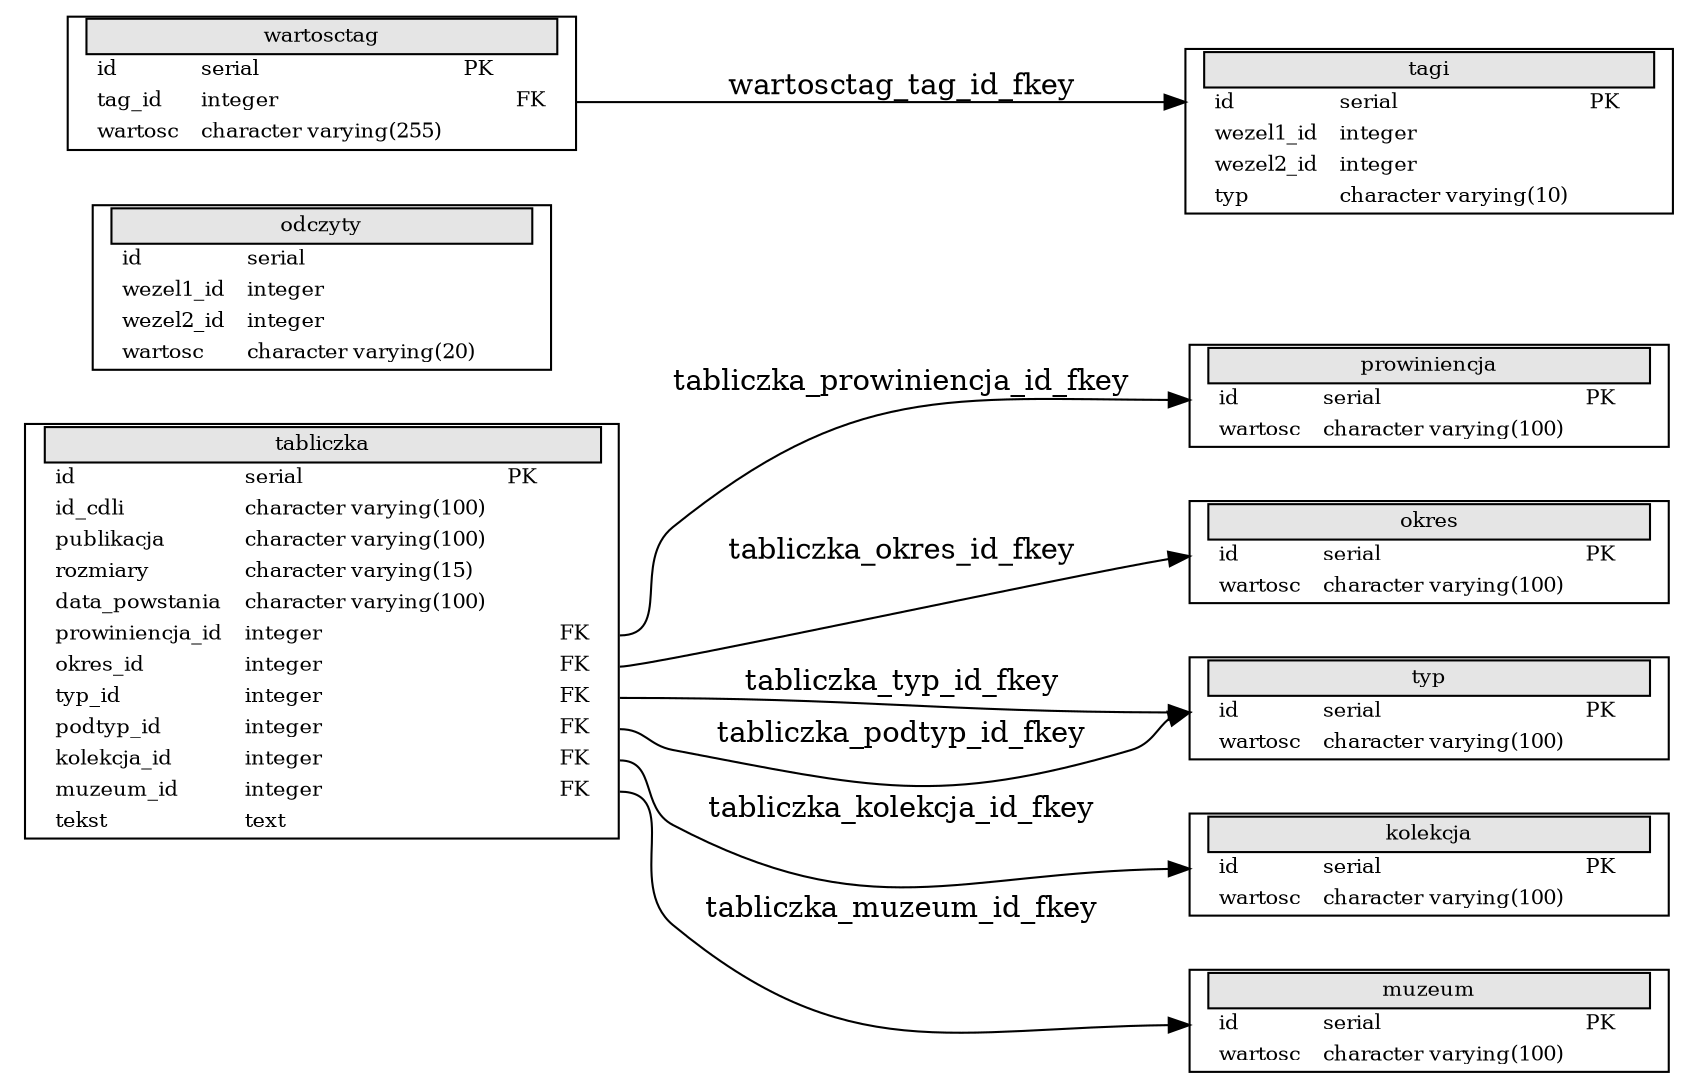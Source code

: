 digraph g {
graph [
rankdir = "LR",
concentrate = true,
ratio = auto
];
node [
fontsize = "10",
shape = record
];
edge [
];

"kolekcja" [shape = plaintext, label = < <TABLE BORDER="1" CELLBORDER="0" CELLSPACING="0"> <TR ><TD PORT="ltcol0"> </TD> <TD bgcolor="grey90" border="1" COLSPAN="4"> \N </TD> <TD PORT="rtcol0"></TD></TR>  <TR><TD PORT="ltcol1" ></TD><TD align="left" > id </TD><TD align="left" > serial </TD><TD align="left" > PK </TD><TD align="left" >  </TD><TD align="left" PORT="rtcol1"> </TD></TR> <TR><TD PORT="ltcol2" ></TD><TD align="left" > wartosc </TD><TD align="left" > character varying(100) </TD><TD align="left" >  </TD><TD align="left" >  </TD><TD align="left" PORT="rtcol2"> </TD></TR> </TABLE>> ];

"muzeum" [shape = plaintext, label = < <TABLE BORDER="1" CELLBORDER="0" CELLSPACING="0"> <TR ><TD PORT="ltcol0"> </TD> <TD bgcolor="grey90" border="1" COLSPAN="4"> \N </TD> <TD PORT="rtcol0"></TD></TR>  <TR><TD PORT="ltcol1" ></TD><TD align="left" > id </TD><TD align="left" > serial </TD><TD align="left" > PK </TD><TD align="left" >  </TD><TD align="left" PORT="rtcol1"> </TD></TR> <TR><TD PORT="ltcol2" ></TD><TD align="left" > wartosc </TD><TD align="left" > character varying(100) </TD><TD align="left" >  </TD><TD align="left" >  </TD><TD align="left" PORT="rtcol2"> </TD></TR> </TABLE>> ];

"odczyty" [shape = plaintext, label = < <TABLE BORDER="1" CELLBORDER="0" CELLSPACING="0"> <TR ><TD PORT="ltcol0"> </TD> <TD bgcolor="grey90" border="1" COLSPAN="4"> \N </TD> <TD PORT="rtcol0"></TD></TR>  <TR><TD PORT="ltcol1" ></TD><TD align="left" > id </TD><TD align="left" > serial </TD><TD align="left" >  </TD><TD align="left" >  </TD><TD align="left" PORT="rtcol1"> </TD></TR> <TR><TD PORT="ltcol2" ></TD><TD align="left" > wezel1_id </TD><TD align="left" > integer </TD><TD align="left" >  </TD><TD align="left" >  </TD><TD align="left" PORT="rtcol2"> </TD></TR> <TR><TD PORT="ltcol3" ></TD><TD align="left" > wezel2_id </TD><TD align="left" > integer </TD><TD align="left" >  </TD><TD align="left" >  </TD><TD align="left" PORT="rtcol3"> </TD></TR> <TR><TD PORT="ltcol4" ></TD><TD align="left" > wartosc </TD><TD align="left" > character varying(20) </TD><TD align="left" >  </TD><TD align="left" >  </TD><TD align="left" PORT="rtcol4"> </TD></TR> </TABLE>> ];

"okres" [shape = plaintext, label = < <TABLE BORDER="1" CELLBORDER="0" CELLSPACING="0"> <TR ><TD PORT="ltcol0"> </TD> <TD bgcolor="grey90" border="1" COLSPAN="4"> \N </TD> <TD PORT="rtcol0"></TD></TR>  <TR><TD PORT="ltcol1" ></TD><TD align="left" > id </TD><TD align="left" > serial </TD><TD align="left" > PK </TD><TD align="left" >  </TD><TD align="left" PORT="rtcol1"> </TD></TR> <TR><TD PORT="ltcol2" ></TD><TD align="left" > wartosc </TD><TD align="left" > character varying(100) </TD><TD align="left" >  </TD><TD align="left" >  </TD><TD align="left" PORT="rtcol2"> </TD></TR> </TABLE>> ];

"prowiniencja" [shape = plaintext, label = < <TABLE BORDER="1" CELLBORDER="0" CELLSPACING="0"> <TR ><TD PORT="ltcol0"> </TD> <TD bgcolor="grey90" border="1" COLSPAN="4"> \N </TD> <TD PORT="rtcol0"></TD></TR>  <TR><TD PORT="ltcol1" ></TD><TD align="left" > id </TD><TD align="left" > serial </TD><TD align="left" > PK </TD><TD align="left" >  </TD><TD align="left" PORT="rtcol1"> </TD></TR> <TR><TD PORT="ltcol2" ></TD><TD align="left" > wartosc </TD><TD align="left" > character varying(100) </TD><TD align="left" >  </TD><TD align="left" >  </TD><TD align="left" PORT="rtcol2"> </TD></TR> </TABLE>> ];

"tabliczka" [shape = plaintext, label = < <TABLE BORDER="1" CELLBORDER="0" CELLSPACING="0"> <TR ><TD PORT="ltcol0"> </TD> <TD bgcolor="grey90" border="1" COLSPAN="4"> \N </TD> <TD PORT="rtcol0"></TD></TR>  <TR><TD PORT="ltcol1" ></TD><TD align="left" > id </TD><TD align="left" > serial </TD><TD align="left" > PK </TD><TD align="left" >  </TD><TD align="left" PORT="rtcol1"> </TD></TR> <TR><TD PORT="ltcol2" ></TD><TD align="left" > id_cdli </TD><TD align="left" > character varying(100) </TD><TD align="left" >  </TD><TD align="left" >  </TD><TD align="left" PORT="rtcol2"> </TD></TR> <TR><TD PORT="ltcol3" ></TD><TD align="left" > publikacja </TD><TD align="left" > character varying(100) </TD><TD align="left" >  </TD><TD align="left" >  </TD><TD align="left" PORT="rtcol3"> </TD></TR> <TR><TD PORT="ltcol4" ></TD><TD align="left" > rozmiary </TD><TD align="left" > character varying(15) </TD><TD align="left" >  </TD><TD align="left" >  </TD><TD align="left" PORT="rtcol4"> </TD></TR> <TR><TD PORT="ltcol5" ></TD><TD align="left" > data_powstania </TD><TD align="left" > character varying(100) </TD><TD align="left" >  </TD><TD align="left" >  </TD><TD align="left" PORT="rtcol5"> </TD></TR> <TR><TD PORT="ltcol6" ></TD><TD align="left" > prowiniencja_id </TD><TD align="left" > integer </TD><TD align="left" >  </TD><TD align="left" > FK </TD><TD align="left" PORT="rtcol6"> </TD></TR> <TR><TD PORT="ltcol7" ></TD><TD align="left" > okres_id </TD><TD align="left" > integer </TD><TD align="left" >  </TD><TD align="left" > FK </TD><TD align="left" PORT="rtcol7"> </TD></TR> <TR><TD PORT="ltcol8" ></TD><TD align="left" > typ_id </TD><TD align="left" > integer </TD><TD align="left" >  </TD><TD align="left" > FK </TD><TD align="left" PORT="rtcol8"> </TD></TR> <TR><TD PORT="ltcol9" ></TD><TD align="left" > podtyp_id </TD><TD align="left" > integer </TD><TD align="left" >  </TD><TD align="left" > FK </TD><TD align="left" PORT="rtcol9"> </TD></TR> <TR><TD PORT="ltcol10" ></TD><TD align="left" > kolekcja_id </TD><TD align="left" > integer </TD><TD align="left" >  </TD><TD align="left" > FK </TD><TD align="left" PORT="rtcol10"> </TD></TR> <TR><TD PORT="ltcol11" ></TD><TD align="left" > muzeum_id </TD><TD align="left" > integer </TD><TD align="left" >  </TD><TD align="left" > FK </TD><TD align="left" PORT="rtcol11"> </TD></TR> <TR><TD PORT="ltcol12" ></TD><TD align="left" > tekst </TD><TD align="left" > text </TD><TD align="left" >  </TD><TD align="left" >  </TD><TD align="left" PORT="rtcol12"> </TD></TR> </TABLE>> ];

"tagi" [shape = plaintext, label = < <TABLE BORDER="1" CELLBORDER="0" CELLSPACING="0"> <TR ><TD PORT="ltcol0"> </TD> <TD bgcolor="grey90" border="1" COLSPAN="4"> \N </TD> <TD PORT="rtcol0"></TD></TR>  <TR><TD PORT="ltcol1" ></TD><TD align="left" > id </TD><TD align="left" > serial </TD><TD align="left" > PK </TD><TD align="left" >  </TD><TD align="left" PORT="rtcol1"> </TD></TR> <TR><TD PORT="ltcol2" ></TD><TD align="left" > wezel1_id </TD><TD align="left" > integer </TD><TD align="left" >  </TD><TD align="left" >  </TD><TD align="left" PORT="rtcol2"> </TD></TR> <TR><TD PORT="ltcol3" ></TD><TD align="left" > wezel2_id </TD><TD align="left" > integer </TD><TD align="left" >  </TD><TD align="left" >  </TD><TD align="left" PORT="rtcol3"> </TD></TR> <TR><TD PORT="ltcol4" ></TD><TD align="left" > typ </TD><TD align="left" > character varying(10) </TD><TD align="left" >  </TD><TD align="left" >  </TD><TD align="left" PORT="rtcol4"> </TD></TR> </TABLE>> ];

"typ" [shape = plaintext, label = < <TABLE BORDER="1" CELLBORDER="0" CELLSPACING="0"> <TR ><TD PORT="ltcol0"> </TD> <TD bgcolor="grey90" border="1" COLSPAN="4"> \N </TD> <TD PORT="rtcol0"></TD></TR>  <TR><TD PORT="ltcol1" ></TD><TD align="left" > id </TD><TD align="left" > serial </TD><TD align="left" > PK </TD><TD align="left" >  </TD><TD align="left" PORT="rtcol1"> </TD></TR> <TR><TD PORT="ltcol2" ></TD><TD align="left" > wartosc </TD><TD align="left" > character varying(100) </TD><TD align="left" >  </TD><TD align="left" >  </TD><TD align="left" PORT="rtcol2"> </TD></TR> </TABLE>> ];

"wartosctag" [shape = plaintext, label = < <TABLE BORDER="1" CELLBORDER="0" CELLSPACING="0"> <TR ><TD PORT="ltcol0"> </TD> <TD bgcolor="grey90" border="1" COLSPAN="4"> \N </TD> <TD PORT="rtcol0"></TD></TR>  <TR><TD PORT="ltcol1" ></TD><TD align="left" > id </TD><TD align="left" > serial </TD><TD align="left" > PK </TD><TD align="left" >  </TD><TD align="left" PORT="rtcol1"> </TD></TR> <TR><TD PORT="ltcol2" ></TD><TD align="left" > tag_id </TD><TD align="left" > integer </TD><TD align="left" >  </TD><TD align="left" > FK </TD><TD align="left" PORT="rtcol2"> </TD></TR> <TR><TD PORT="ltcol3" ></TD><TD align="left" > wartosc </TD><TD align="left" > character varying(255) </TD><TD align="left" >  </TD><TD align="left" >  </TD><TD align="left" PORT="rtcol3"> </TD></TR> </TABLE>> ];



"tabliczka":rtcol6 -> "prowiniencja":ltcol1 [label="tabliczka_prowiniencja_id_fkey"];
"tabliczka":rtcol7 -> "okres":ltcol1 [label="tabliczka_okres_id_fkey"];
"tabliczka":rtcol8 -> "typ":ltcol1 [label="tabliczka_typ_id_fkey"];
"tabliczka":rtcol9 -> "typ":ltcol1 [label="tabliczka_podtyp_id_fkey"];
"tabliczka":rtcol10 -> "kolekcja":ltcol1 [label="tabliczka_kolekcja_id_fkey"];
"tabliczka":rtcol11 -> "muzeum":ltcol1 [label="tabliczka_muzeum_id_fkey"];
"wartosctag":rtcol2 -> "tagi":ltcol1 [label="wartosctag_tag_id_fkey"];
}
